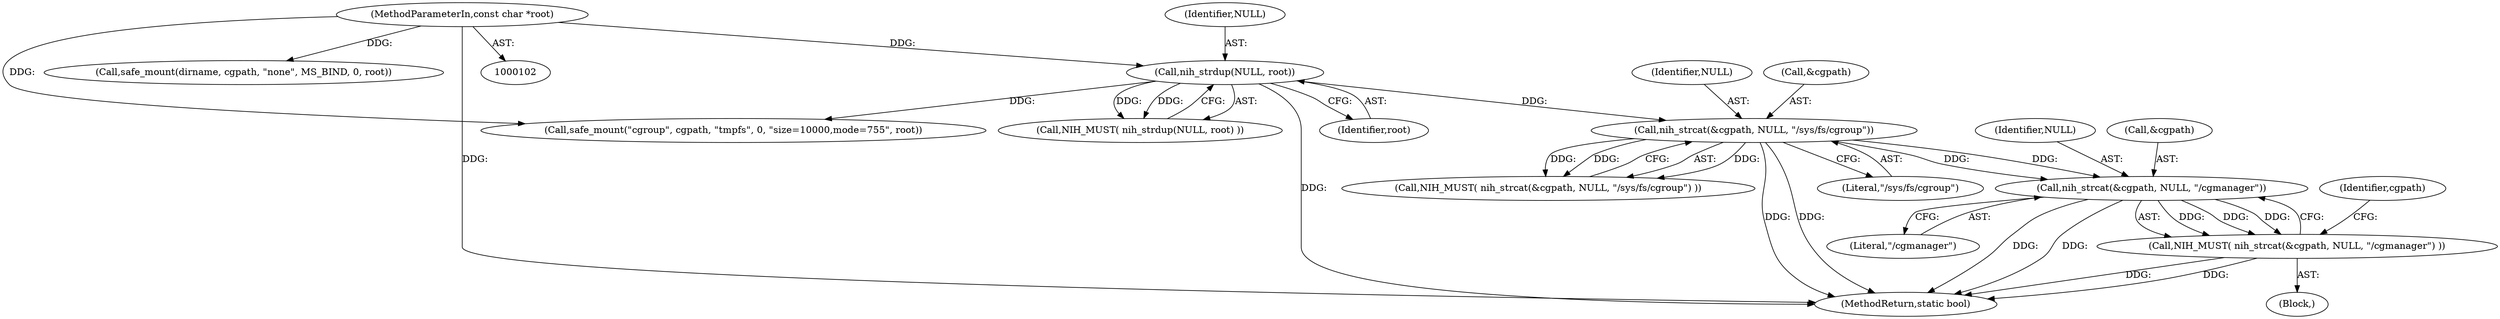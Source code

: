 digraph "0_lxc_592fd47a6245508b79fe6ac819fe6d3b2c1289be_0@API" {
"1000147" [label="(Call,nih_strcat(&cgpath, NULL, \"/cgmanager\"))"];
"1000117" [label="(Call,nih_strcat(&cgpath, NULL, \"/sys/fs/cgroup\"))"];
"1000113" [label="(Call,nih_strdup(NULL, root))"];
"1000103" [label="(MethodParameterIn,const char *root)"];
"1000146" [label="(Call,NIH_MUST( nih_strcat(&cgpath, NULL, \"/cgmanager\") ))"];
"1000116" [label="(Call,NIH_MUST( nih_strcat(&cgpath, NULL, \"/sys/fs/cgroup\") ))"];
"1000117" [label="(Call,nih_strcat(&cgpath, NULL, \"/sys/fs/cgroup\"))"];
"1000151" [label="(Literal,\"/cgmanager\")"];
"1000114" [label="(Identifier,NULL)"];
"1000120" [label="(Identifier,NULL)"];
"1000115" [label="(Identifier,root)"];
"1000133" [label="(Call,safe_mount(\"cgroup\", cgpath, \"tmpfs\", 0, \"size=10000,mode=755\", root))"];
"1000118" [label="(Call,&cgpath)"];
"1000113" [label="(Call,nih_strdup(NULL, root))"];
"1000147" [label="(Call,nih_strcat(&cgpath, NULL, \"/cgmanager\"))"];
"1000150" [label="(Identifier,NULL)"];
"1000112" [label="(Call,NIH_MUST( nih_strdup(NULL, root) ))"];
"1000165" [label="(Call,safe_mount(dirname, cgpath, \"none\", MS_BIND, 0, root))"];
"1000181" [label="(MethodReturn,static bool)"];
"1000148" [label="(Call,&cgpath)"];
"1000155" [label="(Identifier,cgpath)"];
"1000103" [label="(MethodParameterIn,const char *root)"];
"1000146" [label="(Call,NIH_MUST( nih_strcat(&cgpath, NULL, \"/cgmanager\") ))"];
"1000105" [label="(Block,)"];
"1000121" [label="(Literal,\"/sys/fs/cgroup\")"];
"1000147" -> "1000146"  [label="AST: "];
"1000147" -> "1000151"  [label="CFG: "];
"1000148" -> "1000147"  [label="AST: "];
"1000150" -> "1000147"  [label="AST: "];
"1000151" -> "1000147"  [label="AST: "];
"1000146" -> "1000147"  [label="CFG: "];
"1000147" -> "1000181"  [label="DDG: "];
"1000147" -> "1000181"  [label="DDG: "];
"1000147" -> "1000146"  [label="DDG: "];
"1000147" -> "1000146"  [label="DDG: "];
"1000147" -> "1000146"  [label="DDG: "];
"1000117" -> "1000147"  [label="DDG: "];
"1000117" -> "1000147"  [label="DDG: "];
"1000117" -> "1000116"  [label="AST: "];
"1000117" -> "1000121"  [label="CFG: "];
"1000118" -> "1000117"  [label="AST: "];
"1000120" -> "1000117"  [label="AST: "];
"1000121" -> "1000117"  [label="AST: "];
"1000116" -> "1000117"  [label="CFG: "];
"1000117" -> "1000181"  [label="DDG: "];
"1000117" -> "1000181"  [label="DDG: "];
"1000117" -> "1000116"  [label="DDG: "];
"1000117" -> "1000116"  [label="DDG: "];
"1000117" -> "1000116"  [label="DDG: "];
"1000113" -> "1000117"  [label="DDG: "];
"1000113" -> "1000112"  [label="AST: "];
"1000113" -> "1000115"  [label="CFG: "];
"1000114" -> "1000113"  [label="AST: "];
"1000115" -> "1000113"  [label="AST: "];
"1000112" -> "1000113"  [label="CFG: "];
"1000113" -> "1000181"  [label="DDG: "];
"1000113" -> "1000112"  [label="DDG: "];
"1000113" -> "1000112"  [label="DDG: "];
"1000103" -> "1000113"  [label="DDG: "];
"1000113" -> "1000133"  [label="DDG: "];
"1000103" -> "1000102"  [label="AST: "];
"1000103" -> "1000181"  [label="DDG: "];
"1000103" -> "1000133"  [label="DDG: "];
"1000103" -> "1000165"  [label="DDG: "];
"1000146" -> "1000105"  [label="AST: "];
"1000155" -> "1000146"  [label="CFG: "];
"1000146" -> "1000181"  [label="DDG: "];
"1000146" -> "1000181"  [label="DDG: "];
}
